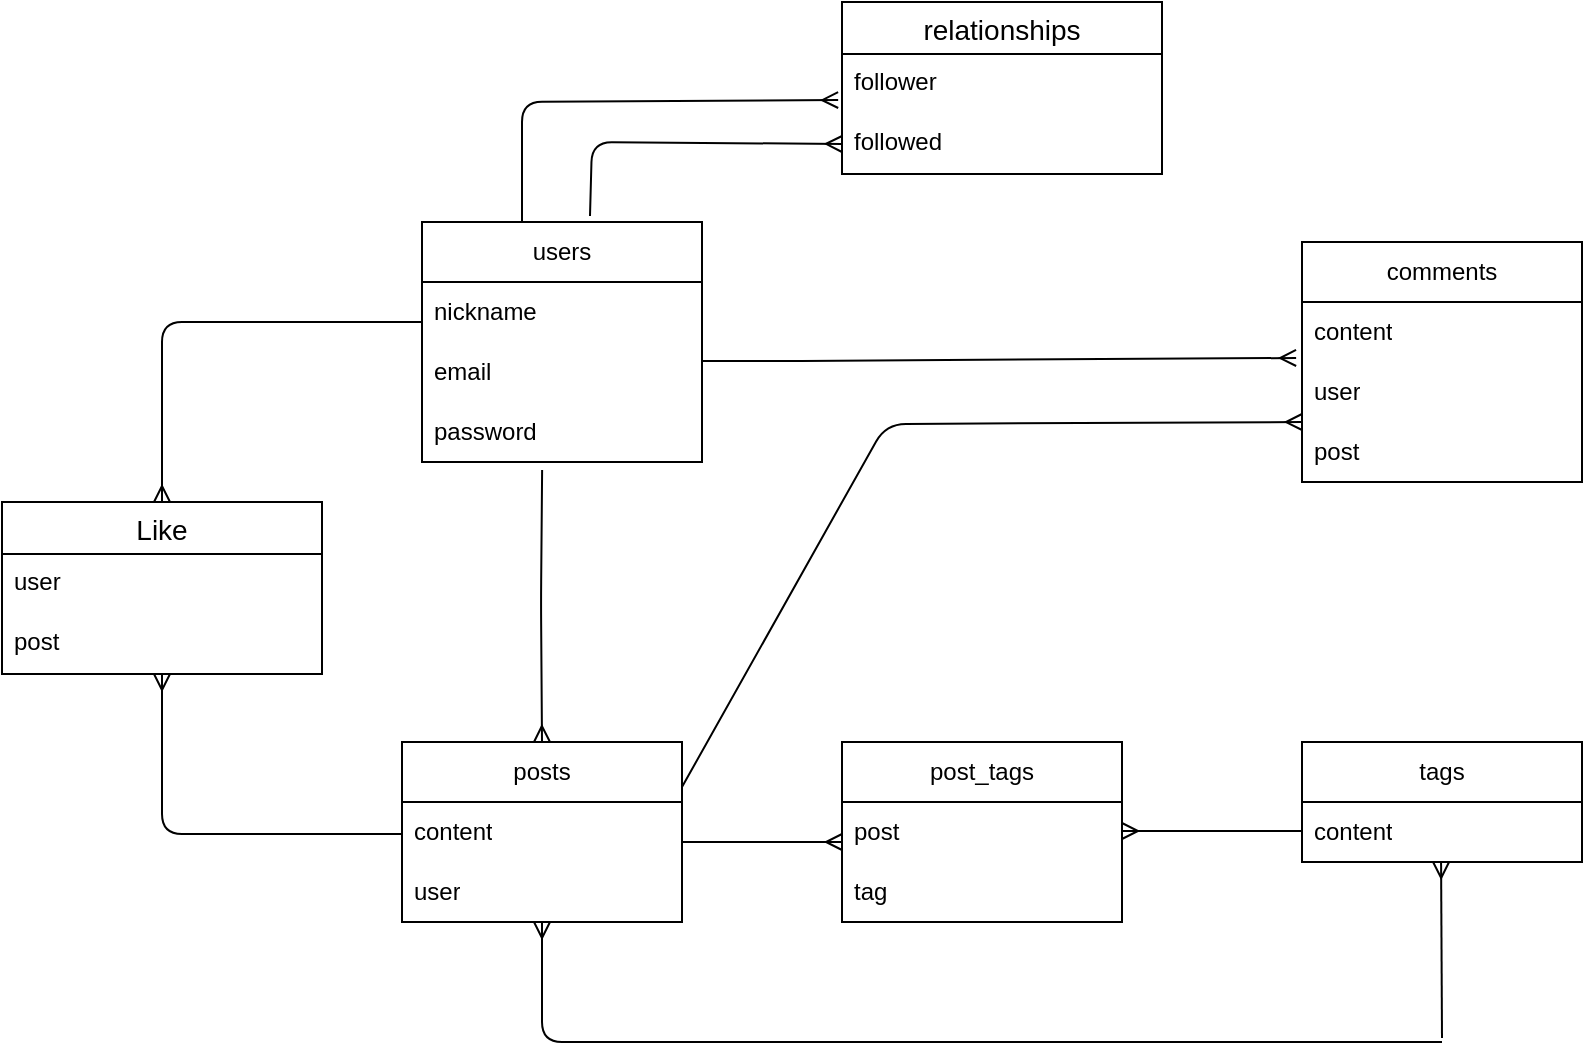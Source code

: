 <mxfile>
    <diagram id="7TspVeovjPJyTHmMvVNS" name="ページ1">
        <mxGraphModel dx="1498" dy="576" grid="1" gridSize="10" guides="1" tooltips="1" connect="1" arrows="1" fold="1" page="1" pageScale="1" pageWidth="827" pageHeight="1169" math="0" shadow="0">
            <root>
                <mxCell id="0"/>
                <mxCell id="1" parent="0"/>
                <mxCell id="2" value="users" style="swimlane;fontStyle=0;childLayout=stackLayout;horizontal=1;startSize=30;horizontalStack=0;resizeParent=1;resizeParentMax=0;resizeLast=0;collapsible=1;marginBottom=0;whiteSpace=wrap;html=1;" parent="1" vertex="1">
                    <mxGeometry x="220" y="130" width="140" height="120" as="geometry"/>
                </mxCell>
                <mxCell id="3" value="nickname" style="text;strokeColor=none;fillColor=none;align=left;verticalAlign=middle;spacingLeft=4;spacingRight=4;overflow=hidden;points=[[0,0.5],[1,0.5]];portConstraint=eastwest;rotatable=0;whiteSpace=wrap;html=1;" parent="2" vertex="1">
                    <mxGeometry y="30" width="140" height="30" as="geometry"/>
                </mxCell>
                <mxCell id="4" value="email" style="text;strokeColor=none;fillColor=none;align=left;verticalAlign=middle;spacingLeft=4;spacingRight=4;overflow=hidden;points=[[0,0.5],[1,0.5]];portConstraint=eastwest;rotatable=0;whiteSpace=wrap;html=1;" parent="2" vertex="1">
                    <mxGeometry y="60" width="140" height="30" as="geometry"/>
                </mxCell>
                <mxCell id="5" value="password" style="text;strokeColor=none;fillColor=none;align=left;verticalAlign=middle;spacingLeft=4;spacingRight=4;overflow=hidden;points=[[0,0.5],[1,0.5]];portConstraint=eastwest;rotatable=0;whiteSpace=wrap;html=1;" parent="2" vertex="1">
                    <mxGeometry y="90" width="140" height="30" as="geometry"/>
                </mxCell>
                <mxCell id="6" value="posts" style="swimlane;fontStyle=0;childLayout=stackLayout;horizontal=1;startSize=30;horizontalStack=0;resizeParent=1;resizeParentMax=0;resizeLast=0;collapsible=1;marginBottom=0;whiteSpace=wrap;html=1;" parent="1" vertex="1">
                    <mxGeometry x="210" y="390" width="140" height="90" as="geometry"/>
                </mxCell>
                <mxCell id="7" value="content" style="text;strokeColor=none;fillColor=none;align=left;verticalAlign=middle;spacingLeft=4;spacingRight=4;overflow=hidden;points=[[0,0.5],[1,0.5]];portConstraint=eastwest;rotatable=0;whiteSpace=wrap;html=1;" parent="6" vertex="1">
                    <mxGeometry y="30" width="140" height="30" as="geometry"/>
                </mxCell>
                <mxCell id="8" value="user" style="text;strokeColor=none;fillColor=none;align=left;verticalAlign=middle;spacingLeft=4;spacingRight=4;overflow=hidden;points=[[0,0.5],[1,0.5]];portConstraint=eastwest;rotatable=0;whiteSpace=wrap;html=1;" parent="6" vertex="1">
                    <mxGeometry y="60" width="140" height="30" as="geometry"/>
                </mxCell>
                <mxCell id="9" value="comments" style="swimlane;fontStyle=0;childLayout=stackLayout;horizontal=1;startSize=30;horizontalStack=0;resizeParent=1;resizeParentMax=0;resizeLast=0;collapsible=1;marginBottom=0;whiteSpace=wrap;html=1;" parent="1" vertex="1">
                    <mxGeometry x="660" y="140" width="140" height="120" as="geometry"/>
                </mxCell>
                <mxCell id="10" value="content" style="text;strokeColor=none;fillColor=none;align=left;verticalAlign=middle;spacingLeft=4;spacingRight=4;overflow=hidden;points=[[0,0.5],[1,0.5]];portConstraint=eastwest;rotatable=0;whiteSpace=wrap;html=1;" parent="9" vertex="1">
                    <mxGeometry y="30" width="140" height="30" as="geometry"/>
                </mxCell>
                <mxCell id="11" value="user" style="text;strokeColor=none;fillColor=none;align=left;verticalAlign=middle;spacingLeft=4;spacingRight=4;overflow=hidden;points=[[0,0.5],[1,0.5]];portConstraint=eastwest;rotatable=0;whiteSpace=wrap;html=1;" parent="9" vertex="1">
                    <mxGeometry y="60" width="140" height="30" as="geometry"/>
                </mxCell>
                <mxCell id="12" value="post" style="text;strokeColor=none;fillColor=none;align=left;verticalAlign=middle;spacingLeft=4;spacingRight=4;overflow=hidden;points=[[0,0.5],[1,0.5]];portConstraint=eastwest;rotatable=0;whiteSpace=wrap;html=1;" parent="9" vertex="1">
                    <mxGeometry y="90" width="140" height="30" as="geometry"/>
                </mxCell>
                <mxCell id="13" value="post_tags" style="swimlane;fontStyle=0;childLayout=stackLayout;horizontal=1;startSize=30;horizontalStack=0;resizeParent=1;resizeParentMax=0;resizeLast=0;collapsible=1;marginBottom=0;whiteSpace=wrap;html=1;" parent="1" vertex="1">
                    <mxGeometry x="430" y="390" width="140" height="90" as="geometry"/>
                </mxCell>
                <mxCell id="14" value="post" style="text;strokeColor=none;fillColor=none;align=left;verticalAlign=middle;spacingLeft=4;spacingRight=4;overflow=hidden;points=[[0,0.5],[1,0.5]];portConstraint=eastwest;rotatable=0;whiteSpace=wrap;html=1;" parent="13" vertex="1">
                    <mxGeometry y="30" width="140" height="30" as="geometry"/>
                </mxCell>
                <mxCell id="15" value="tag" style="text;strokeColor=none;fillColor=none;align=left;verticalAlign=middle;spacingLeft=4;spacingRight=4;overflow=hidden;points=[[0,0.5],[1,0.5]];portConstraint=eastwest;rotatable=0;whiteSpace=wrap;html=1;" parent="13" vertex="1">
                    <mxGeometry y="60" width="140" height="30" as="geometry"/>
                </mxCell>
                <mxCell id="16" value="tags" style="swimlane;fontStyle=0;childLayout=stackLayout;horizontal=1;startSize=30;horizontalStack=0;resizeParent=1;resizeParentMax=0;resizeLast=0;collapsible=1;marginBottom=0;whiteSpace=wrap;html=1;" parent="1" vertex="1">
                    <mxGeometry x="660" y="390" width="140" height="60" as="geometry"/>
                </mxCell>
                <mxCell id="17" value="content" style="text;strokeColor=none;fillColor=none;align=left;verticalAlign=middle;spacingLeft=4;spacingRight=4;overflow=hidden;points=[[0,0.5],[1,0.5]];portConstraint=eastwest;rotatable=0;whiteSpace=wrap;html=1;" parent="16" vertex="1">
                    <mxGeometry y="30" width="140" height="30" as="geometry"/>
                </mxCell>
                <mxCell id="18" value="" style="html=1;endArrow=ERmany;endFill=0;entryX=-0.021;entryY=-0.067;entryDx=0;entryDy=0;entryPerimeter=0;" parent="1" target="11" edge="1">
                    <mxGeometry width="100" relative="1" as="geometry">
                        <mxPoint x="360" y="199.5" as="sourcePoint"/>
                        <mxPoint x="600" y="199.5" as="targetPoint"/>
                        <Array as="points">
                            <mxPoint x="400" y="199.5"/>
                        </Array>
                    </mxGeometry>
                </mxCell>
                <mxCell id="19" value="" style="html=1;endArrow=ERmany;endFill=0;exitX=0.429;exitY=1.133;exitDx=0;exitDy=0;exitPerimeter=0;" parent="1" source="5" edge="1">
                    <mxGeometry width="100" relative="1" as="geometry">
                        <mxPoint x="279.56" y="262" as="sourcePoint"/>
                        <mxPoint x="280" y="390" as="targetPoint"/>
                        <Array as="points">
                            <mxPoint x="279.5" y="319.99"/>
                        </Array>
                    </mxGeometry>
                </mxCell>
                <mxCell id="20" value="" style="html=1;endArrow=ERmany;endFill=0;exitX=1;exitY=0.25;exitDx=0;exitDy=0;entryX=-0.014;entryY=0.3;entryDx=0;entryDy=0;entryPerimeter=0;" parent="1" source="6" edge="1">
                    <mxGeometry width="100" relative="1" as="geometry">
                        <mxPoint x="370.94" y="377.04" as="sourcePoint"/>
                        <mxPoint x="660" y="230" as="targetPoint"/>
                        <Array as="points">
                            <mxPoint x="451.96" y="231"/>
                        </Array>
                    </mxGeometry>
                </mxCell>
                <mxCell id="21" value="" style="html=1;endArrow=ERmany;endFill=0;" parent="1" edge="1">
                    <mxGeometry width="100" relative="1" as="geometry">
                        <mxPoint x="350" y="440" as="sourcePoint"/>
                        <mxPoint x="430" y="440" as="targetPoint"/>
                    </mxGeometry>
                </mxCell>
                <mxCell id="24" value="" style="html=1;endArrow=ERmany;endFill=0;entryX=1;entryY=0.5;entryDx=0;entryDy=0;" parent="1" edge="1">
                    <mxGeometry width="100" relative="1" as="geometry">
                        <mxPoint x="660" y="434.5" as="sourcePoint"/>
                        <mxPoint x="570" y="434.5" as="targetPoint"/>
                    </mxGeometry>
                </mxCell>
                <mxCell id="25" value="" style="html=1;endArrow=ERmany;endFill=0;" parent="1" edge="1">
                    <mxGeometry width="100" relative="1" as="geometry">
                        <mxPoint x="730" y="540" as="sourcePoint"/>
                        <mxPoint x="280" y="480" as="targetPoint"/>
                        <Array as="points">
                            <mxPoint x="280" y="540"/>
                        </Array>
                    </mxGeometry>
                </mxCell>
                <mxCell id="26" value="" style="html=1;endArrow=ERmany;endFill=0;entryX=0.486;entryY=1.067;entryDx=0;entryDy=0;entryPerimeter=0;" parent="1" edge="1">
                    <mxGeometry width="100" relative="1" as="geometry">
                        <mxPoint x="730" y="538" as="sourcePoint"/>
                        <mxPoint x="729.54" y="450" as="targetPoint"/>
                    </mxGeometry>
                </mxCell>
                <mxCell id="27" value="Like" style="swimlane;fontStyle=0;childLayout=stackLayout;horizontal=1;startSize=26;horizontalStack=0;resizeParent=1;resizeParentMax=0;resizeLast=0;collapsible=1;marginBottom=0;align=center;fontSize=14;" parent="1" vertex="1">
                    <mxGeometry x="10" y="270" width="160" height="86" as="geometry"/>
                </mxCell>
                <mxCell id="28" value="user" style="text;strokeColor=none;fillColor=none;spacingLeft=4;spacingRight=4;overflow=hidden;rotatable=0;points=[[0,0.5],[1,0.5]];portConstraint=eastwest;fontSize=12;" parent="27" vertex="1">
                    <mxGeometry y="26" width="160" height="30" as="geometry"/>
                </mxCell>
                <mxCell id="29" value="post" style="text;strokeColor=none;fillColor=none;spacingLeft=4;spacingRight=4;overflow=hidden;rotatable=0;points=[[0,0.5],[1,0.5]];portConstraint=eastwest;fontSize=12;" parent="27" vertex="1">
                    <mxGeometry y="56" width="160" height="30" as="geometry"/>
                </mxCell>
                <mxCell id="38" value="" style="html=1;endArrow=ERmany;endFill=0;" parent="1" edge="1">
                    <mxGeometry width="100" relative="1" as="geometry">
                        <mxPoint x="220" y="180" as="sourcePoint"/>
                        <mxPoint x="90" y="270" as="targetPoint"/>
                        <Array as="points">
                            <mxPoint x="90" y="180"/>
                        </Array>
                    </mxGeometry>
                </mxCell>
                <mxCell id="39" value="" style="html=1;endArrow=ERmany;endFill=0;" parent="1" edge="1">
                    <mxGeometry width="100" relative="1" as="geometry">
                        <mxPoint x="210" y="436" as="sourcePoint"/>
                        <mxPoint x="90" y="356" as="targetPoint"/>
                        <Array as="points">
                            <mxPoint x="90" y="436"/>
                        </Array>
                    </mxGeometry>
                </mxCell>
                <mxCell id="40" value="relationships" style="swimlane;fontStyle=0;childLayout=stackLayout;horizontal=1;startSize=26;horizontalStack=0;resizeParent=1;resizeParentMax=0;resizeLast=0;collapsible=1;marginBottom=0;align=center;fontSize=14;" parent="1" vertex="1">
                    <mxGeometry x="430" y="20" width="160" height="86" as="geometry"/>
                </mxCell>
                <mxCell id="41" value="follower" style="text;strokeColor=none;fillColor=none;spacingLeft=4;spacingRight=4;overflow=hidden;rotatable=0;points=[[0,0.5],[1,0.5]];portConstraint=eastwest;fontSize=12;" parent="40" vertex="1">
                    <mxGeometry y="26" width="160" height="30" as="geometry"/>
                </mxCell>
                <mxCell id="42" value="followed" style="text;strokeColor=none;fillColor=none;spacingLeft=4;spacingRight=4;overflow=hidden;rotatable=0;points=[[0,0.5],[1,0.5]];portConstraint=eastwest;fontSize=12;" parent="40" vertex="1">
                    <mxGeometry y="56" width="160" height="30" as="geometry"/>
                </mxCell>
                <mxCell id="44" value="" style="html=1;endArrow=ERmany;endFill=0;entryX=-0.012;entryY=0.767;entryDx=0;entryDy=0;entryPerimeter=0;" parent="1" target="41" edge="1">
                    <mxGeometry width="100" relative="1" as="geometry">
                        <mxPoint x="270" y="130" as="sourcePoint"/>
                        <mxPoint x="530" y="40" as="targetPoint"/>
                        <Array as="points">
                            <mxPoint x="270" y="70"/>
                        </Array>
                    </mxGeometry>
                </mxCell>
                <mxCell id="45" value="" style="html=1;endArrow=ERmany;endFill=0;entryX=0;entryY=0.5;entryDx=0;entryDy=0;exitX=0.6;exitY=-0.025;exitDx=0;exitDy=0;exitPerimeter=0;" parent="1" source="2" target="42" edge="1">
                    <mxGeometry width="100" relative="1" as="geometry">
                        <mxPoint x="305" y="120" as="sourcePoint"/>
                        <mxPoint x="414.0" y="90.0" as="targetPoint"/>
                        <Array as="points">
                            <mxPoint x="305" y="90"/>
                        </Array>
                    </mxGeometry>
                </mxCell>
            </root>
        </mxGraphModel>
    </diagram>
</mxfile>